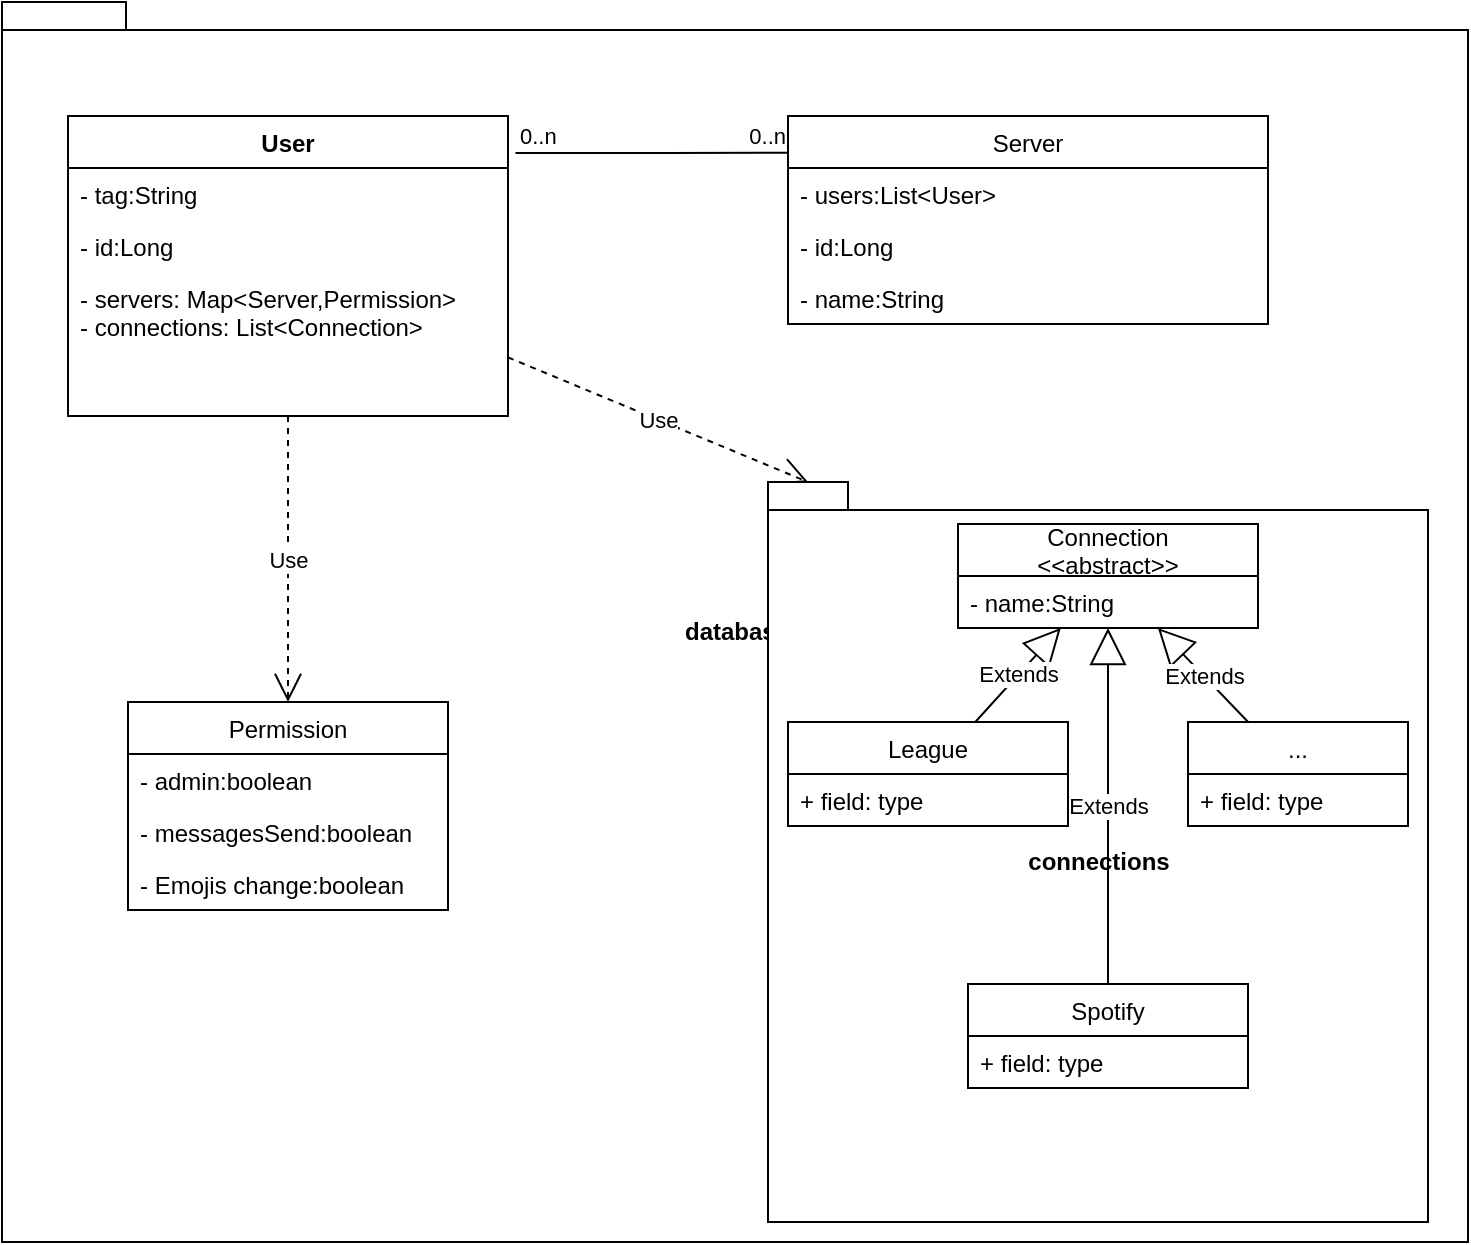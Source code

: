 <mxfile version="13.6.2" type="github">
  <diagram id="C5RBs43oDa-KdzZeNtuy" name="Page-1">
    <mxGraphModel dx="2336" dy="836" grid="1" gridSize="10" guides="1" tooltips="1" connect="1" arrows="1" fold="1" page="1" pageScale="1" pageWidth="827" pageHeight="1169" math="0" shadow="0">
      <root>
        <mxCell id="WIyWlLk6GJQsqaUBKTNV-0" />
        <mxCell id="WIyWlLk6GJQsqaUBKTNV-1" parent="WIyWlLk6GJQsqaUBKTNV-0" />
        <mxCell id="HI0kiRMXfc83BBO8BUk5-18" value="database" style="shape=folder;fontStyle=1;spacingTop=10;tabWidth=40;tabHeight=14;tabPosition=left;html=1;" parent="WIyWlLk6GJQsqaUBKTNV-1" vertex="1">
          <mxGeometry x="-780" y="20" width="733" height="620" as="geometry" />
        </mxCell>
        <mxCell id="HI0kiRMXfc83BBO8BUk5-15" value="" style="endArrow=none;html=1;edgeStyle=orthogonalEdgeStyle;entryX=-0.002;entryY=0.177;entryDx=0;entryDy=0;entryPerimeter=0;exitX=1.017;exitY=0.123;exitDx=0;exitDy=0;exitPerimeter=0;" parent="WIyWlLk6GJQsqaUBKTNV-1" source="HI0kiRMXfc83BBO8BUk5-0" target="HI0kiRMXfc83BBO8BUk5-7" edge="1">
          <mxGeometry relative="1" as="geometry">
            <mxPoint x="-870" y="80" as="sourcePoint" />
            <mxPoint x="-710" y="80" as="targetPoint" />
          </mxGeometry>
        </mxCell>
        <mxCell id="HI0kiRMXfc83BBO8BUk5-16" value="0..n" style="edgeLabel;resizable=0;html=1;align=left;verticalAlign=bottom;" parent="HI0kiRMXfc83BBO8BUk5-15" connectable="0" vertex="1">
          <mxGeometry x="-1" relative="1" as="geometry" />
        </mxCell>
        <mxCell id="HI0kiRMXfc83BBO8BUk5-17" value="0..n" style="edgeLabel;resizable=0;html=1;align=right;verticalAlign=bottom;" parent="HI0kiRMXfc83BBO8BUk5-15" connectable="0" vertex="1">
          <mxGeometry x="1" relative="1" as="geometry" />
        </mxCell>
        <mxCell id="HI0kiRMXfc83BBO8BUk5-26" value="Use" style="endArrow=open;endSize=12;dashed=1;html=1;" parent="WIyWlLk6GJQsqaUBKTNV-1" source="HI0kiRMXfc83BBO8BUk5-0" target="HI0kiRMXfc83BBO8BUk5-11" edge="1">
          <mxGeometry width="160" relative="1" as="geometry">
            <mxPoint x="-647" y="300" as="sourcePoint" />
            <mxPoint x="-487" y="300" as="targetPoint" />
          </mxGeometry>
        </mxCell>
        <mxCell id="HI0kiRMXfc83BBO8BUk5-31" value="Use" style="endArrow=open;endSize=12;dashed=1;html=1;entryX=0;entryY=0;entryDx=20;entryDy=0;entryPerimeter=0;" parent="WIyWlLk6GJQsqaUBKTNV-1" source="HI0kiRMXfc83BBO8BUk5-0" target="HI0kiRMXfc83BBO8BUk5-32" edge="1">
          <mxGeometry width="160" relative="1" as="geometry">
            <mxPoint x="-467" y="320" as="sourcePoint" />
            <mxPoint x="-307" y="320" as="targetPoint" />
          </mxGeometry>
        </mxCell>
        <mxCell id="HI0kiRMXfc83BBO8BUk5-32" value="connections" style="shape=folder;fontStyle=1;spacingTop=10;tabWidth=40;tabHeight=14;tabPosition=left;html=1;" parent="WIyWlLk6GJQsqaUBKTNV-1" vertex="1">
          <mxGeometry x="-397" y="260" width="330" height="370" as="geometry" />
        </mxCell>
        <mxCell id="HI0kiRMXfc83BBO8BUk5-37" value="Extends" style="endArrow=block;endSize=16;endFill=0;html=1;" parent="WIyWlLk6GJQsqaUBKTNV-1" source="HI0kiRMXfc83BBO8BUk5-33" target="HI0kiRMXfc83BBO8BUk5-27" edge="1">
          <mxGeometry width="160" relative="1" as="geometry">
            <mxPoint x="-372" y="381" as="sourcePoint" />
            <mxPoint x="-212" y="381" as="targetPoint" />
          </mxGeometry>
        </mxCell>
        <mxCell id="HI0kiRMXfc83BBO8BUk5-42" value="Extends" style="endArrow=block;endSize=16;endFill=0;html=1;" parent="WIyWlLk6GJQsqaUBKTNV-1" source="HI0kiRMXfc83BBO8BUk5-38" target="HI0kiRMXfc83BBO8BUk5-27" edge="1">
          <mxGeometry width="160" relative="1" as="geometry">
            <mxPoint x="-272" y="481" as="sourcePoint" />
            <mxPoint x="-112" y="481" as="targetPoint" />
          </mxGeometry>
        </mxCell>
        <mxCell id="HI0kiRMXfc83BBO8BUk5-47" value="Extends" style="endArrow=block;endSize=16;endFill=0;html=1;" parent="WIyWlLk6GJQsqaUBKTNV-1" source="HI0kiRMXfc83BBO8BUk5-43" target="HI0kiRMXfc83BBO8BUk5-27" edge="1">
          <mxGeometry width="160" relative="1" as="geometry">
            <mxPoint x="-182" y="481" as="sourcePoint" />
            <mxPoint x="-22" y="481" as="targetPoint" />
          </mxGeometry>
        </mxCell>
        <mxCell id="HI0kiRMXfc83BBO8BUk5-0" value="User" style="swimlane;fontStyle=1;align=center;verticalAlign=top;childLayout=stackLayout;horizontal=1;startSize=26;horizontalStack=0;resizeParent=1;resizeParentMax=0;resizeLast=0;collapsible=1;marginBottom=0;" parent="WIyWlLk6GJQsqaUBKTNV-1" vertex="1">
          <mxGeometry x="-747" y="77" width="220" height="150" as="geometry" />
        </mxCell>
        <mxCell id="HI0kiRMXfc83BBO8BUk5-1" value="- tag:String" style="text;strokeColor=none;fillColor=none;align=left;verticalAlign=top;spacingLeft=4;spacingRight=4;overflow=hidden;rotatable=0;points=[[0,0.5],[1,0.5]];portConstraint=eastwest;" parent="HI0kiRMXfc83BBO8BUk5-0" vertex="1">
          <mxGeometry y="26" width="220" height="26" as="geometry" />
        </mxCell>
        <mxCell id="HI0kiRMXfc83BBO8BUk5-4" value="- id:Long" style="text;strokeColor=none;fillColor=none;align=left;verticalAlign=top;spacingLeft=4;spacingRight=4;overflow=hidden;rotatable=0;points=[[0,0.5],[1,0.5]];portConstraint=eastwest;" parent="HI0kiRMXfc83BBO8BUk5-0" vertex="1">
          <mxGeometry y="52" width="220" height="26" as="geometry" />
        </mxCell>
        <mxCell id="HI0kiRMXfc83BBO8BUk5-6" value="- servers: Map&lt;Server,Permission&gt;&#xa;- connections: List&lt;Connection&gt;" style="text;strokeColor=none;fillColor=none;align=left;verticalAlign=top;spacingLeft=4;spacingRight=4;overflow=hidden;rotatable=0;points=[[0,0.5],[1,0.5]];portConstraint=eastwest;" parent="HI0kiRMXfc83BBO8BUk5-0" vertex="1">
          <mxGeometry y="78" width="220" height="72" as="geometry" />
        </mxCell>
        <mxCell id="HI0kiRMXfc83BBO8BUk5-7" value="Server" style="swimlane;fontStyle=0;childLayout=stackLayout;horizontal=1;startSize=26;fillColor=none;horizontalStack=0;resizeParent=1;resizeParentMax=0;resizeLast=0;collapsible=1;marginBottom=0;" parent="WIyWlLk6GJQsqaUBKTNV-1" vertex="1">
          <mxGeometry x="-387" y="77" width="240" height="104" as="geometry" />
        </mxCell>
        <mxCell id="HI0kiRMXfc83BBO8BUk5-8" value="- users:List&lt;User&gt;" style="text;strokeColor=none;fillColor=none;align=left;verticalAlign=top;spacingLeft=4;spacingRight=4;overflow=hidden;rotatable=0;points=[[0,0.5],[1,0.5]];portConstraint=eastwest;" parent="HI0kiRMXfc83BBO8BUk5-7" vertex="1">
          <mxGeometry y="26" width="240" height="26" as="geometry" />
        </mxCell>
        <mxCell id="HI0kiRMXfc83BBO8BUk5-9" value="- id:Long" style="text;strokeColor=none;fillColor=none;align=left;verticalAlign=top;spacingLeft=4;spacingRight=4;overflow=hidden;rotatable=0;points=[[0,0.5],[1,0.5]];portConstraint=eastwest;" parent="HI0kiRMXfc83BBO8BUk5-7" vertex="1">
          <mxGeometry y="52" width="240" height="26" as="geometry" />
        </mxCell>
        <mxCell id="HI0kiRMXfc83BBO8BUk5-10" value="- name:String" style="text;strokeColor=none;fillColor=none;align=left;verticalAlign=top;spacingLeft=4;spacingRight=4;overflow=hidden;rotatable=0;points=[[0,0.5],[1,0.5]];portConstraint=eastwest;" parent="HI0kiRMXfc83BBO8BUk5-7" vertex="1">
          <mxGeometry y="78" width="240" height="26" as="geometry" />
        </mxCell>
        <mxCell id="HI0kiRMXfc83BBO8BUk5-11" value="Permission" style="swimlane;fontStyle=0;childLayout=stackLayout;horizontal=1;startSize=26;fillColor=none;horizontalStack=0;resizeParent=1;resizeParentMax=0;resizeLast=0;collapsible=1;marginBottom=0;" parent="WIyWlLk6GJQsqaUBKTNV-1" vertex="1">
          <mxGeometry x="-717" y="370" width="160" height="104" as="geometry" />
        </mxCell>
        <mxCell id="HI0kiRMXfc83BBO8BUk5-12" value="- admin:boolean" style="text;strokeColor=none;fillColor=none;align=left;verticalAlign=top;spacingLeft=4;spacingRight=4;overflow=hidden;rotatable=0;points=[[0,0.5],[1,0.5]];portConstraint=eastwest;" parent="HI0kiRMXfc83BBO8BUk5-11" vertex="1">
          <mxGeometry y="26" width="160" height="26" as="geometry" />
        </mxCell>
        <mxCell id="HI0kiRMXfc83BBO8BUk5-13" value="- messagesSend:boolean" style="text;strokeColor=none;fillColor=none;align=left;verticalAlign=top;spacingLeft=4;spacingRight=4;overflow=hidden;rotatable=0;points=[[0,0.5],[1,0.5]];portConstraint=eastwest;" parent="HI0kiRMXfc83BBO8BUk5-11" vertex="1">
          <mxGeometry y="52" width="160" height="26" as="geometry" />
        </mxCell>
        <mxCell id="HI0kiRMXfc83BBO8BUk5-14" value="- Emojis change:boolean" style="text;strokeColor=none;fillColor=none;align=left;verticalAlign=top;spacingLeft=4;spacingRight=4;overflow=hidden;rotatable=0;points=[[0,0.5],[1,0.5]];portConstraint=eastwest;" parent="HI0kiRMXfc83BBO8BUk5-11" vertex="1">
          <mxGeometry y="78" width="160" height="26" as="geometry" />
        </mxCell>
        <mxCell id="HI0kiRMXfc83BBO8BUk5-27" value="Connection&#xa;&lt;&lt;abstract&gt;&gt;" style="swimlane;fontStyle=0;childLayout=stackLayout;horizontal=1;startSize=26;fillColor=none;horizontalStack=0;resizeParent=1;resizeParentMax=0;resizeLast=0;collapsible=1;marginBottom=0;" parent="WIyWlLk6GJQsqaUBKTNV-1" vertex="1">
          <mxGeometry x="-302" y="281" width="150" height="52" as="geometry" />
        </mxCell>
        <mxCell id="HI0kiRMXfc83BBO8BUk5-28" value="- name:String" style="text;strokeColor=none;fillColor=none;align=left;verticalAlign=top;spacingLeft=4;spacingRight=4;overflow=hidden;rotatable=0;points=[[0,0.5],[1,0.5]];portConstraint=eastwest;" parent="HI0kiRMXfc83BBO8BUk5-27" vertex="1">
          <mxGeometry y="26" width="150" height="26" as="geometry" />
        </mxCell>
        <mxCell id="HI0kiRMXfc83BBO8BUk5-38" value="Spotify" style="swimlane;fontStyle=0;childLayout=stackLayout;horizontal=1;startSize=26;fillColor=none;horizontalStack=0;resizeParent=1;resizeParentMax=0;resizeLast=0;collapsible=1;marginBottom=0;" parent="WIyWlLk6GJQsqaUBKTNV-1" vertex="1">
          <mxGeometry x="-297" y="511" width="140" height="52" as="geometry" />
        </mxCell>
        <mxCell id="HI0kiRMXfc83BBO8BUk5-41" value="+ field: type" style="text;strokeColor=none;fillColor=none;align=left;verticalAlign=top;spacingLeft=4;spacingRight=4;overflow=hidden;rotatable=0;points=[[0,0.5],[1,0.5]];portConstraint=eastwest;" parent="HI0kiRMXfc83BBO8BUk5-38" vertex="1">
          <mxGeometry y="26" width="140" height="26" as="geometry" />
        </mxCell>
        <mxCell id="HI0kiRMXfc83BBO8BUk5-33" value="League" style="swimlane;fontStyle=0;childLayout=stackLayout;horizontal=1;startSize=26;fillColor=none;horizontalStack=0;resizeParent=1;resizeParentMax=0;resizeLast=0;collapsible=1;marginBottom=0;" parent="WIyWlLk6GJQsqaUBKTNV-1" vertex="1">
          <mxGeometry x="-387" y="380" width="140" height="52" as="geometry" />
        </mxCell>
        <mxCell id="HI0kiRMXfc83BBO8BUk5-36" value="+ field: type" style="text;strokeColor=none;fillColor=none;align=left;verticalAlign=top;spacingLeft=4;spacingRight=4;overflow=hidden;rotatable=0;points=[[0,0.5],[1,0.5]];portConstraint=eastwest;" parent="HI0kiRMXfc83BBO8BUk5-33" vertex="1">
          <mxGeometry y="26" width="140" height="26" as="geometry" />
        </mxCell>
        <mxCell id="HI0kiRMXfc83BBO8BUk5-43" value="..." style="swimlane;fontStyle=0;childLayout=stackLayout;horizontal=1;startSize=26;fillColor=none;horizontalStack=0;resizeParent=1;resizeParentMax=0;resizeLast=0;collapsible=1;marginBottom=0;" parent="WIyWlLk6GJQsqaUBKTNV-1" vertex="1">
          <mxGeometry x="-187" y="380" width="110" height="52" as="geometry" />
        </mxCell>
        <mxCell id="HI0kiRMXfc83BBO8BUk5-46" value="+ field: type" style="text;strokeColor=none;fillColor=none;align=left;verticalAlign=top;spacingLeft=4;spacingRight=4;overflow=hidden;rotatable=0;points=[[0,0.5],[1,0.5]];portConstraint=eastwest;" parent="HI0kiRMXfc83BBO8BUk5-43" vertex="1">
          <mxGeometry y="26" width="110" height="26" as="geometry" />
        </mxCell>
      </root>
    </mxGraphModel>
  </diagram>
</mxfile>
